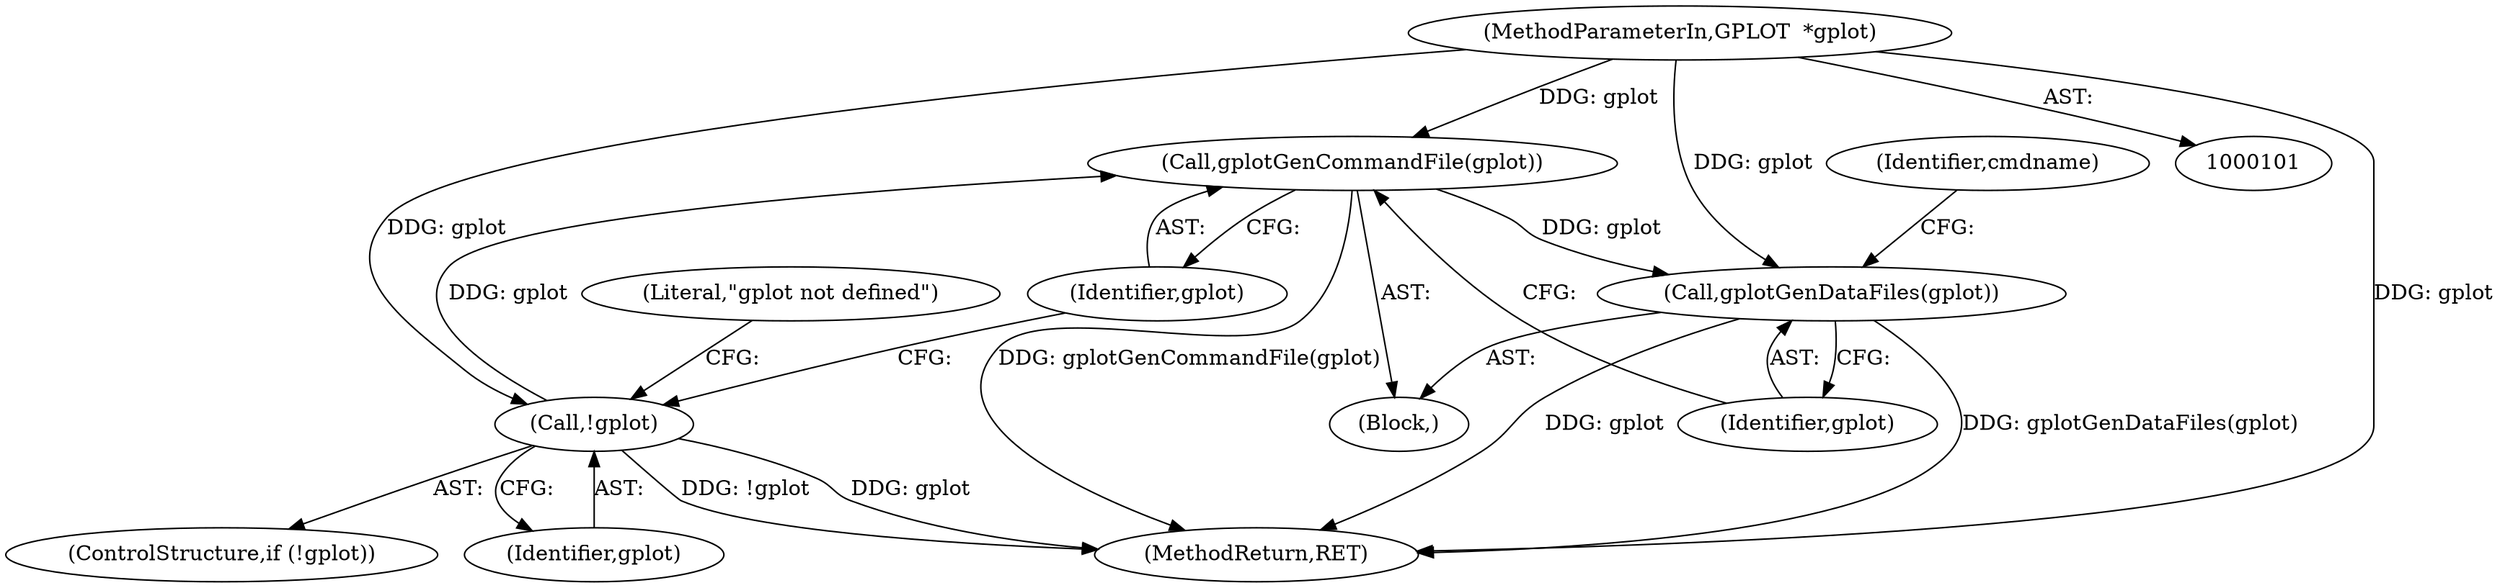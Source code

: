 digraph "0_leptonica_ee301cb2029db8a6289c5295daa42bba7715e99a_3@pointer" {
"1000117" [label="(Call,gplotGenCommandFile(gplot))"];
"1000110" [label="(Call,!gplot)"];
"1000102" [label="(MethodParameterIn,GPLOT  *gplot)"];
"1000119" [label="(Call,gplotGenDataFiles(gplot))"];
"1000118" [label="(Identifier,gplot)"];
"1000109" [label="(ControlStructure,if (!gplot))"];
"1000114" [label="(Literal,\"gplot not defined\")"];
"1000141" [label="(MethodReturn,RET)"];
"1000111" [label="(Identifier,gplot)"];
"1000102" [label="(MethodParameterIn,GPLOT  *gplot)"];
"1000110" [label="(Call,!gplot)"];
"1000103" [label="(Block,)"];
"1000119" [label="(Call,gplotGenDataFiles(gplot))"];
"1000122" [label="(Identifier,cmdname)"];
"1000120" [label="(Identifier,gplot)"];
"1000117" [label="(Call,gplotGenCommandFile(gplot))"];
"1000117" -> "1000103"  [label="AST: "];
"1000117" -> "1000118"  [label="CFG: "];
"1000118" -> "1000117"  [label="AST: "];
"1000120" -> "1000117"  [label="CFG: "];
"1000117" -> "1000141"  [label="DDG: gplotGenCommandFile(gplot)"];
"1000110" -> "1000117"  [label="DDG: gplot"];
"1000102" -> "1000117"  [label="DDG: gplot"];
"1000117" -> "1000119"  [label="DDG: gplot"];
"1000110" -> "1000109"  [label="AST: "];
"1000110" -> "1000111"  [label="CFG: "];
"1000111" -> "1000110"  [label="AST: "];
"1000114" -> "1000110"  [label="CFG: "];
"1000118" -> "1000110"  [label="CFG: "];
"1000110" -> "1000141"  [label="DDG: gplot"];
"1000110" -> "1000141"  [label="DDG: !gplot"];
"1000102" -> "1000110"  [label="DDG: gplot"];
"1000102" -> "1000101"  [label="AST: "];
"1000102" -> "1000141"  [label="DDG: gplot"];
"1000102" -> "1000119"  [label="DDG: gplot"];
"1000119" -> "1000103"  [label="AST: "];
"1000119" -> "1000120"  [label="CFG: "];
"1000120" -> "1000119"  [label="AST: "];
"1000122" -> "1000119"  [label="CFG: "];
"1000119" -> "1000141"  [label="DDG: gplotGenDataFiles(gplot)"];
"1000119" -> "1000141"  [label="DDG: gplot"];
}
